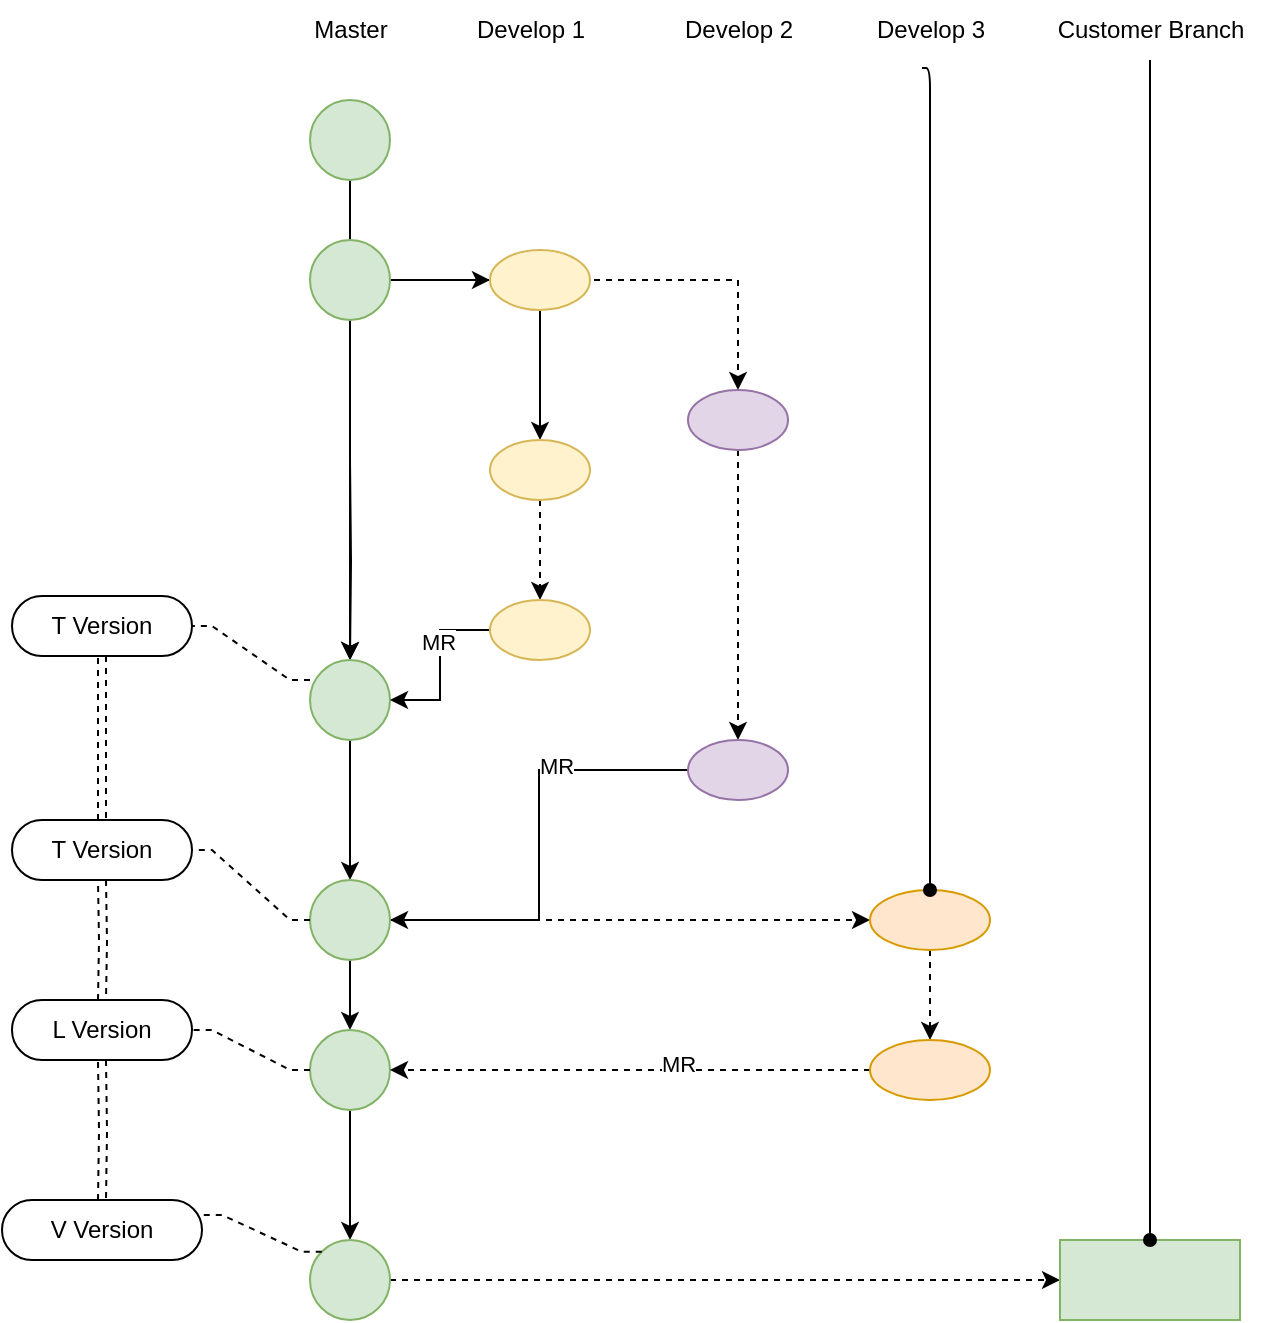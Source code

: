 <mxfile version="20.6.0" type="github">
  <diagram id="C5RBs43oDa-KdzZeNtuy" name="Page-1">
    <mxGraphModel dx="1422" dy="882" grid="1" gridSize="10" guides="1" tooltips="1" connect="1" arrows="1" fold="1" page="1" pageScale="1" pageWidth="827" pageHeight="1169" math="0" shadow="0">
      <root>
        <mxCell id="WIyWlLk6GJQsqaUBKTNV-0" />
        <mxCell id="WIyWlLk6GJQsqaUBKTNV-1" parent="WIyWlLk6GJQsqaUBKTNV-0" />
        <mxCell id="szQDdLE0vZjQEvIjQsBp-7" value="" style="edgeStyle=orthogonalEdgeStyle;rounded=0;orthogonalLoop=1;jettySize=auto;html=1;entryX=0.5;entryY=0;entryDx=0;entryDy=0;" edge="1" parent="WIyWlLk6GJQsqaUBKTNV-1" source="szQDdLE0vZjQEvIjQsBp-0" target="szQDdLE0vZjQEvIjQsBp-6">
          <mxGeometry relative="1" as="geometry">
            <mxPoint x="220" y="320" as="targetPoint" />
          </mxGeometry>
        </mxCell>
        <mxCell id="szQDdLE0vZjQEvIjQsBp-0" value="" style="ellipse;whiteSpace=wrap;html=1;aspect=fixed;fillColor=#d5e8d4;strokeColor=#82b366;" vertex="1" parent="WIyWlLk6GJQsqaUBKTNV-1">
          <mxGeometry x="200" y="100" width="40" height="40" as="geometry" />
        </mxCell>
        <mxCell id="szQDdLE0vZjQEvIjQsBp-1" value="Master" style="text;html=1;resizable=0;autosize=1;align=center;verticalAlign=middle;points=[];fillColor=none;strokeColor=none;rounded=0;" vertex="1" parent="WIyWlLk6GJQsqaUBKTNV-1">
          <mxGeometry x="190" y="50" width="60" height="30" as="geometry" />
        </mxCell>
        <mxCell id="szQDdLE0vZjQEvIjQsBp-10" value="" style="edgeStyle=orthogonalEdgeStyle;rounded=0;orthogonalLoop=1;jettySize=auto;html=1;" edge="1" parent="WIyWlLk6GJQsqaUBKTNV-1" source="szQDdLE0vZjQEvIjQsBp-3" target="szQDdLE0vZjQEvIjQsBp-9">
          <mxGeometry relative="1" as="geometry" />
        </mxCell>
        <mxCell id="szQDdLE0vZjQEvIjQsBp-20" style="edgeStyle=orthogonalEdgeStyle;rounded=0;orthogonalLoop=1;jettySize=auto;html=1;entryX=0.5;entryY=0;entryDx=0;entryDy=0;dashed=1;" edge="1" parent="WIyWlLk6GJQsqaUBKTNV-1" source="szQDdLE0vZjQEvIjQsBp-3" target="szQDdLE0vZjQEvIjQsBp-15">
          <mxGeometry relative="1" as="geometry" />
        </mxCell>
        <mxCell id="szQDdLE0vZjQEvIjQsBp-3" value="" style="ellipse;whiteSpace=wrap;html=1;aspect=fixed;fillColor=#d5e8d4;strokeColor=#82b366;" vertex="1" parent="WIyWlLk6GJQsqaUBKTNV-1">
          <mxGeometry x="200" y="170" width="40" height="40" as="geometry" />
        </mxCell>
        <mxCell id="szQDdLE0vZjQEvIjQsBp-8" value="" style="edgeStyle=orthogonalEdgeStyle;rounded=0;orthogonalLoop=1;jettySize=auto;html=1;" edge="1" parent="WIyWlLk6GJQsqaUBKTNV-1" target="szQDdLE0vZjQEvIjQsBp-6">
          <mxGeometry relative="1" as="geometry">
            <mxPoint x="220" y="280" as="sourcePoint" />
          </mxGeometry>
        </mxCell>
        <mxCell id="szQDdLE0vZjQEvIjQsBp-24" value="" style="edgeStyle=orthogonalEdgeStyle;rounded=0;orthogonalLoop=1;jettySize=auto;html=1;" edge="1" parent="WIyWlLk6GJQsqaUBKTNV-1" source="szQDdLE0vZjQEvIjQsBp-6" target="szQDdLE0vZjQEvIjQsBp-22">
          <mxGeometry relative="1" as="geometry" />
        </mxCell>
        <mxCell id="szQDdLE0vZjQEvIjQsBp-6" value="" style="ellipse;whiteSpace=wrap;html=1;aspect=fixed;fillColor=#d5e8d4;strokeColor=#82b366;" vertex="1" parent="WIyWlLk6GJQsqaUBKTNV-1">
          <mxGeometry x="200" y="380" width="40" height="40" as="geometry" />
        </mxCell>
        <mxCell id="szQDdLE0vZjQEvIjQsBp-17" value="" style="edgeStyle=orthogonalEdgeStyle;rounded=0;orthogonalLoop=1;jettySize=auto;html=1;" edge="1" parent="WIyWlLk6GJQsqaUBKTNV-1" source="szQDdLE0vZjQEvIjQsBp-9" target="szQDdLE0vZjQEvIjQsBp-13">
          <mxGeometry relative="1" as="geometry" />
        </mxCell>
        <mxCell id="szQDdLE0vZjQEvIjQsBp-9" value="" style="ellipse;whiteSpace=wrap;html=1;fillColor=#fff2cc;strokeColor=#d6b656;" vertex="1" parent="WIyWlLk6GJQsqaUBKTNV-1">
          <mxGeometry x="290" y="175" width="50" height="30" as="geometry" />
        </mxCell>
        <mxCell id="szQDdLE0vZjQEvIjQsBp-11" value="Develop 1" style="text;html=1;resizable=0;autosize=1;align=center;verticalAlign=middle;points=[];fillColor=none;strokeColor=none;rounded=0;" vertex="1" parent="WIyWlLk6GJQsqaUBKTNV-1">
          <mxGeometry x="270" y="50" width="80" height="30" as="geometry" />
        </mxCell>
        <mxCell id="szQDdLE0vZjQEvIjQsBp-12" value="Develop 2" style="text;html=1;resizable=0;autosize=1;align=center;verticalAlign=middle;points=[];fillColor=none;strokeColor=none;rounded=0;" vertex="1" parent="WIyWlLk6GJQsqaUBKTNV-1">
          <mxGeometry x="373.5" y="50" width="80" height="30" as="geometry" />
        </mxCell>
        <mxCell id="szQDdLE0vZjQEvIjQsBp-18" value="" style="edgeStyle=orthogonalEdgeStyle;rounded=0;orthogonalLoop=1;jettySize=auto;html=1;dashed=1;" edge="1" parent="WIyWlLk6GJQsqaUBKTNV-1" source="szQDdLE0vZjQEvIjQsBp-13" target="szQDdLE0vZjQEvIjQsBp-14">
          <mxGeometry relative="1" as="geometry" />
        </mxCell>
        <mxCell id="szQDdLE0vZjQEvIjQsBp-13" value="" style="ellipse;whiteSpace=wrap;html=1;fillColor=#fff2cc;strokeColor=#d6b656;" vertex="1" parent="WIyWlLk6GJQsqaUBKTNV-1">
          <mxGeometry x="290" y="270" width="50" height="30" as="geometry" />
        </mxCell>
        <mxCell id="szQDdLE0vZjQEvIjQsBp-19" style="edgeStyle=orthogonalEdgeStyle;rounded=0;orthogonalLoop=1;jettySize=auto;html=1;entryX=1;entryY=0.5;entryDx=0;entryDy=0;" edge="1" parent="WIyWlLk6GJQsqaUBKTNV-1" source="szQDdLE0vZjQEvIjQsBp-14" target="szQDdLE0vZjQEvIjQsBp-6">
          <mxGeometry relative="1" as="geometry" />
        </mxCell>
        <mxCell id="szQDdLE0vZjQEvIjQsBp-48" value="MR" style="edgeLabel;html=1;align=center;verticalAlign=middle;resizable=0;points=[];" vertex="1" connectable="0" parent="szQDdLE0vZjQEvIjQsBp-19">
          <mxGeometry x="-0.271" y="-1" relative="1" as="geometry">
            <mxPoint as="offset" />
          </mxGeometry>
        </mxCell>
        <mxCell id="szQDdLE0vZjQEvIjQsBp-14" value="" style="ellipse;whiteSpace=wrap;html=1;fillColor=#fff2cc;strokeColor=#d6b656;" vertex="1" parent="WIyWlLk6GJQsqaUBKTNV-1">
          <mxGeometry x="290" y="350" width="50" height="30" as="geometry" />
        </mxCell>
        <mxCell id="szQDdLE0vZjQEvIjQsBp-21" style="edgeStyle=orthogonalEdgeStyle;rounded=0;orthogonalLoop=1;jettySize=auto;html=1;dashed=1;" edge="1" parent="WIyWlLk6GJQsqaUBKTNV-1" source="szQDdLE0vZjQEvIjQsBp-15" target="szQDdLE0vZjQEvIjQsBp-16">
          <mxGeometry relative="1" as="geometry" />
        </mxCell>
        <mxCell id="szQDdLE0vZjQEvIjQsBp-15" value="" style="ellipse;whiteSpace=wrap;html=1;fillColor=#e1d5e7;strokeColor=#9673a6;" vertex="1" parent="WIyWlLk6GJQsqaUBKTNV-1">
          <mxGeometry x="389" y="245" width="50" height="30" as="geometry" />
        </mxCell>
        <mxCell id="szQDdLE0vZjQEvIjQsBp-23" style="edgeStyle=orthogonalEdgeStyle;rounded=0;orthogonalLoop=1;jettySize=auto;html=1;entryX=1;entryY=0.5;entryDx=0;entryDy=0;" edge="1" parent="WIyWlLk6GJQsqaUBKTNV-1" source="szQDdLE0vZjQEvIjQsBp-16" target="szQDdLE0vZjQEvIjQsBp-22">
          <mxGeometry relative="1" as="geometry" />
        </mxCell>
        <mxCell id="szQDdLE0vZjQEvIjQsBp-47" value="MR" style="edgeLabel;html=1;align=center;verticalAlign=middle;resizable=0;points=[];" vertex="1" connectable="0" parent="szQDdLE0vZjQEvIjQsBp-23">
          <mxGeometry x="-0.411" y="-2" relative="1" as="geometry">
            <mxPoint as="offset" />
          </mxGeometry>
        </mxCell>
        <mxCell id="szQDdLE0vZjQEvIjQsBp-16" value="" style="ellipse;whiteSpace=wrap;html=1;fillColor=#e1d5e7;strokeColor=#9673a6;" vertex="1" parent="WIyWlLk6GJQsqaUBKTNV-1">
          <mxGeometry x="389" y="420" width="50" height="30" as="geometry" />
        </mxCell>
        <mxCell id="szQDdLE0vZjQEvIjQsBp-32" value="" style="edgeStyle=orthogonalEdgeStyle;rounded=0;orthogonalLoop=1;jettySize=auto;html=1;" edge="1" parent="WIyWlLk6GJQsqaUBKTNV-1" source="szQDdLE0vZjQEvIjQsBp-22" target="szQDdLE0vZjQEvIjQsBp-25">
          <mxGeometry relative="1" as="geometry" />
        </mxCell>
        <mxCell id="szQDdLE0vZjQEvIjQsBp-36" value="" style="edgeStyle=orthogonalEdgeStyle;rounded=0;orthogonalLoop=1;jettySize=auto;html=1;dashed=1;" edge="1" parent="WIyWlLk6GJQsqaUBKTNV-1" source="szQDdLE0vZjQEvIjQsBp-22" target="szQDdLE0vZjQEvIjQsBp-35">
          <mxGeometry relative="1" as="geometry" />
        </mxCell>
        <mxCell id="szQDdLE0vZjQEvIjQsBp-22" value="" style="ellipse;whiteSpace=wrap;html=1;aspect=fixed;fillColor=#d5e8d4;strokeColor=#82b366;" vertex="1" parent="WIyWlLk6GJQsqaUBKTNV-1">
          <mxGeometry x="200" y="490" width="40" height="40" as="geometry" />
        </mxCell>
        <mxCell id="szQDdLE0vZjQEvIjQsBp-33" value="" style="edgeStyle=orthogonalEdgeStyle;rounded=0;orthogonalLoop=1;jettySize=auto;html=1;" edge="1" parent="WIyWlLk6GJQsqaUBKTNV-1" source="szQDdLE0vZjQEvIjQsBp-25" target="szQDdLE0vZjQEvIjQsBp-26">
          <mxGeometry relative="1" as="geometry" />
        </mxCell>
        <mxCell id="szQDdLE0vZjQEvIjQsBp-25" value="" style="ellipse;whiteSpace=wrap;html=1;aspect=fixed;fillColor=#d5e8d4;strokeColor=#82b366;" vertex="1" parent="WIyWlLk6GJQsqaUBKTNV-1">
          <mxGeometry x="200" y="565" width="40" height="40" as="geometry" />
        </mxCell>
        <mxCell id="szQDdLE0vZjQEvIjQsBp-52" value="" style="edgeStyle=orthogonalEdgeStyle;rounded=0;orthogonalLoop=1;jettySize=auto;html=1;dashed=1;" edge="1" parent="WIyWlLk6GJQsqaUBKTNV-1" source="szQDdLE0vZjQEvIjQsBp-26" target="szQDdLE0vZjQEvIjQsBp-51">
          <mxGeometry relative="1" as="geometry" />
        </mxCell>
        <mxCell id="szQDdLE0vZjQEvIjQsBp-26" value="" style="ellipse;whiteSpace=wrap;html=1;aspect=fixed;fillColor=#d5e8d4;strokeColor=#82b366;" vertex="1" parent="WIyWlLk6GJQsqaUBKTNV-1">
          <mxGeometry x="200" y="670" width="40" height="40" as="geometry" />
        </mxCell>
        <mxCell id="szQDdLE0vZjQEvIjQsBp-31" value="" style="edgeStyle=orthogonalEdgeStyle;rounded=0;orthogonalLoop=1;jettySize=auto;html=1;dashed=1;shape=link;" edge="1" parent="WIyWlLk6GJQsqaUBKTNV-1" source="szQDdLE0vZjQEvIjQsBp-27" target="szQDdLE0vZjQEvIjQsBp-29">
          <mxGeometry relative="1" as="geometry" />
        </mxCell>
        <mxCell id="szQDdLE0vZjQEvIjQsBp-27" value="T Version" style="whiteSpace=wrap;html=1;rounded=1;arcSize=50;align=center;verticalAlign=middle;strokeWidth=1;autosize=1;spacing=4;treeFolding=1;treeMoving=1;newEdgeStyle={&quot;edgeStyle&quot;:&quot;entityRelationEdgeStyle&quot;,&quot;startArrow&quot;:&quot;none&quot;,&quot;endArrow&quot;:&quot;none&quot;,&quot;segment&quot;:10,&quot;curved&quot;:1};" vertex="1" parent="WIyWlLk6GJQsqaUBKTNV-1">
          <mxGeometry x="51" y="348" width="90" height="30" as="geometry" />
        </mxCell>
        <mxCell id="szQDdLE0vZjQEvIjQsBp-28" value="" style="edgeStyle=entityRelationEdgeStyle;startArrow=none;endArrow=none;segment=10;rounded=0;dashed=1;entryX=1;entryY=0.5;entryDx=0;entryDy=0;exitX=0;exitY=0.25;exitDx=0;exitDy=0;exitPerimeter=0;" edge="1" target="szQDdLE0vZjQEvIjQsBp-27" parent="WIyWlLk6GJQsqaUBKTNV-1" source="szQDdLE0vZjQEvIjQsBp-6">
          <mxGeometry relative="1" as="geometry">
            <mxPoint x="50" y="380" as="sourcePoint" />
          </mxGeometry>
        </mxCell>
        <mxCell id="szQDdLE0vZjQEvIjQsBp-29" value="T Version" style="whiteSpace=wrap;html=1;rounded=1;arcSize=50;align=center;verticalAlign=middle;strokeWidth=1;autosize=1;spacing=4;treeFolding=1;treeMoving=1;newEdgeStyle={&quot;edgeStyle&quot;:&quot;entityRelationEdgeStyle&quot;,&quot;startArrow&quot;:&quot;none&quot;,&quot;endArrow&quot;:&quot;none&quot;,&quot;segment&quot;:10,&quot;curved&quot;:1};" vertex="1" parent="WIyWlLk6GJQsqaUBKTNV-1">
          <mxGeometry x="51" y="460" width="90" height="30" as="geometry" />
        </mxCell>
        <mxCell id="szQDdLE0vZjQEvIjQsBp-30" value="" style="edgeStyle=entityRelationEdgeStyle;startArrow=none;endArrow=none;segment=10;rounded=0;dashed=1;entryX=1;entryY=0.5;entryDx=0;entryDy=0;exitX=0;exitY=0.5;exitDx=0;exitDy=0;" edge="1" parent="WIyWlLk6GJQsqaUBKTNV-1" source="szQDdLE0vZjQEvIjQsBp-22" target="szQDdLE0vZjQEvIjQsBp-29">
          <mxGeometry relative="1" as="geometry">
            <mxPoint x="210" y="400" as="sourcePoint" />
            <mxPoint x="151" y="373" as="targetPoint" />
          </mxGeometry>
        </mxCell>
        <mxCell id="szQDdLE0vZjQEvIjQsBp-39" value="" style="edgeStyle=orthogonalEdgeStyle;rounded=0;orthogonalLoop=1;jettySize=auto;html=1;dashed=1;" edge="1" parent="WIyWlLk6GJQsqaUBKTNV-1" source="szQDdLE0vZjQEvIjQsBp-35" target="szQDdLE0vZjQEvIjQsBp-38">
          <mxGeometry relative="1" as="geometry" />
        </mxCell>
        <mxCell id="szQDdLE0vZjQEvIjQsBp-35" value="" style="ellipse;whiteSpace=wrap;html=1;fillColor=#ffe6cc;strokeColor=#d79b00;" vertex="1" parent="WIyWlLk6GJQsqaUBKTNV-1">
          <mxGeometry x="480" y="495" width="60" height="30" as="geometry" />
        </mxCell>
        <mxCell id="szQDdLE0vZjQEvIjQsBp-37" value="Develop 3" style="text;html=1;resizable=0;autosize=1;align=center;verticalAlign=middle;points=[];fillColor=none;strokeColor=none;rounded=0;" vertex="1" parent="WIyWlLk6GJQsqaUBKTNV-1">
          <mxGeometry x="470" y="50" width="80" height="30" as="geometry" />
        </mxCell>
        <mxCell id="szQDdLE0vZjQEvIjQsBp-40" style="edgeStyle=orthogonalEdgeStyle;rounded=0;orthogonalLoop=1;jettySize=auto;html=1;dashed=1;" edge="1" parent="WIyWlLk6GJQsqaUBKTNV-1" source="szQDdLE0vZjQEvIjQsBp-38" target="szQDdLE0vZjQEvIjQsBp-25">
          <mxGeometry relative="1" as="geometry" />
        </mxCell>
        <mxCell id="szQDdLE0vZjQEvIjQsBp-46" value="MR" style="edgeLabel;html=1;align=center;verticalAlign=middle;resizable=0;points=[];" vertex="1" connectable="0" parent="szQDdLE0vZjQEvIjQsBp-40">
          <mxGeometry x="-0.2" y="-3" relative="1" as="geometry">
            <mxPoint as="offset" />
          </mxGeometry>
        </mxCell>
        <mxCell id="szQDdLE0vZjQEvIjQsBp-38" value="" style="ellipse;whiteSpace=wrap;html=1;fillColor=#ffe6cc;strokeColor=#d79b00;" vertex="1" parent="WIyWlLk6GJQsqaUBKTNV-1">
          <mxGeometry x="480" y="570" width="60" height="30" as="geometry" />
        </mxCell>
        <mxCell id="szQDdLE0vZjQEvIjQsBp-41" value="L Version" style="whiteSpace=wrap;html=1;rounded=1;arcSize=50;align=center;verticalAlign=middle;strokeWidth=1;autosize=1;spacing=4;treeFolding=1;treeMoving=1;newEdgeStyle={&quot;edgeStyle&quot;:&quot;entityRelationEdgeStyle&quot;,&quot;startArrow&quot;:&quot;none&quot;,&quot;endArrow&quot;:&quot;none&quot;,&quot;segment&quot;:10,&quot;curved&quot;:1};" vertex="1" parent="WIyWlLk6GJQsqaUBKTNV-1">
          <mxGeometry x="51" y="550" width="90" height="30" as="geometry" />
        </mxCell>
        <mxCell id="szQDdLE0vZjQEvIjQsBp-42" value="" style="edgeStyle=entityRelationEdgeStyle;startArrow=none;endArrow=none;segment=10;rounded=0;dashed=1;entryX=1;entryY=0.5;entryDx=0;entryDy=0;exitX=0;exitY=0.5;exitDx=0;exitDy=0;" edge="1" parent="WIyWlLk6GJQsqaUBKTNV-1" source="szQDdLE0vZjQEvIjQsBp-25" target="szQDdLE0vZjQEvIjQsBp-41">
          <mxGeometry relative="1" as="geometry">
            <mxPoint x="210" y="520" as="sourcePoint" />
            <mxPoint x="151" y="485" as="targetPoint" />
          </mxGeometry>
        </mxCell>
        <mxCell id="szQDdLE0vZjQEvIjQsBp-44" value="V Version" style="whiteSpace=wrap;html=1;rounded=1;arcSize=50;align=center;verticalAlign=middle;strokeWidth=1;autosize=1;spacing=4;treeFolding=1;treeMoving=1;newEdgeStyle={&quot;edgeStyle&quot;:&quot;entityRelationEdgeStyle&quot;,&quot;startArrow&quot;:&quot;none&quot;,&quot;endArrow&quot;:&quot;none&quot;,&quot;segment&quot;:10,&quot;curved&quot;:1};" vertex="1" parent="WIyWlLk6GJQsqaUBKTNV-1">
          <mxGeometry x="46" y="650" width="100" height="30" as="geometry" />
        </mxCell>
        <mxCell id="szQDdLE0vZjQEvIjQsBp-45" value="" style="edgeStyle=entityRelationEdgeStyle;startArrow=none;endArrow=none;segment=10;rounded=0;dashed=1;entryX=1;entryY=0.25;entryDx=0;entryDy=0;exitX=0;exitY=0;exitDx=0;exitDy=0;" edge="1" parent="WIyWlLk6GJQsqaUBKTNV-1" source="szQDdLE0vZjQEvIjQsBp-26" target="szQDdLE0vZjQEvIjQsBp-44">
          <mxGeometry relative="1" as="geometry">
            <mxPoint x="210" y="595" as="sourcePoint" />
            <mxPoint x="151" y="575" as="targetPoint" />
          </mxGeometry>
        </mxCell>
        <mxCell id="szQDdLE0vZjQEvIjQsBp-49" value="" style="edgeStyle=orthogonalEdgeStyle;rounded=0;orthogonalLoop=1;jettySize=auto;html=1;dashed=1;shape=link;entryX=0.5;entryY=0;entryDx=0;entryDy=0;" edge="1" parent="WIyWlLk6GJQsqaUBKTNV-1" target="szQDdLE0vZjQEvIjQsBp-41">
          <mxGeometry relative="1" as="geometry">
            <mxPoint x="96" y="490" as="sourcePoint" />
            <mxPoint x="106" y="470" as="targetPoint" />
          </mxGeometry>
        </mxCell>
        <mxCell id="szQDdLE0vZjQEvIjQsBp-50" value="" style="edgeStyle=orthogonalEdgeStyle;rounded=0;orthogonalLoop=1;jettySize=auto;html=1;dashed=1;shape=link;entryX=0.5;entryY=0;entryDx=0;entryDy=0;" edge="1" parent="WIyWlLk6GJQsqaUBKTNV-1" target="szQDdLE0vZjQEvIjQsBp-44">
          <mxGeometry relative="1" as="geometry">
            <mxPoint x="96" y="580" as="sourcePoint" />
            <mxPoint x="106" y="560" as="targetPoint" />
          </mxGeometry>
        </mxCell>
        <mxCell id="szQDdLE0vZjQEvIjQsBp-51" value="" style="whiteSpace=wrap;html=1;fillColor=#d5e8d4;strokeColor=#82b366;" vertex="1" parent="WIyWlLk6GJQsqaUBKTNV-1">
          <mxGeometry x="575" y="670" width="90" height="40" as="geometry" />
        </mxCell>
        <mxCell id="szQDdLE0vZjQEvIjQsBp-54" style="edgeStyle=orthogonalEdgeStyle;rounded=1;orthogonalLoop=1;jettySize=auto;html=1;endArrow=oval;endFill=1;" edge="1" parent="WIyWlLk6GJQsqaUBKTNV-1" source="szQDdLE0vZjQEvIjQsBp-53" target="szQDdLE0vZjQEvIjQsBp-51">
          <mxGeometry relative="1" as="geometry" />
        </mxCell>
        <mxCell id="szQDdLE0vZjQEvIjQsBp-53" value="Customer Branch" style="text;html=1;resizable=0;autosize=1;align=center;verticalAlign=middle;points=[];fillColor=none;strokeColor=none;rounded=0;" vertex="1" parent="WIyWlLk6GJQsqaUBKTNV-1">
          <mxGeometry x="560" y="50" width="120" height="30" as="geometry" />
        </mxCell>
        <mxCell id="szQDdLE0vZjQEvIjQsBp-55" style="edgeStyle=orthogonalEdgeStyle;rounded=1;orthogonalLoop=1;jettySize=auto;html=1;endArrow=oval;endFill=1;exitX=0.45;exitY=1.133;exitDx=0;exitDy=0;exitPerimeter=0;entryX=0.5;entryY=0;entryDx=0;entryDy=0;" edge="1" parent="WIyWlLk6GJQsqaUBKTNV-1" source="szQDdLE0vZjQEvIjQsBp-37" target="szQDdLE0vZjQEvIjQsBp-35">
          <mxGeometry relative="1" as="geometry">
            <mxPoint x="630" y="90" as="sourcePoint" />
            <mxPoint x="630" y="680" as="targetPoint" />
            <Array as="points">
              <mxPoint x="510" y="84" />
            </Array>
          </mxGeometry>
        </mxCell>
      </root>
    </mxGraphModel>
  </diagram>
</mxfile>
